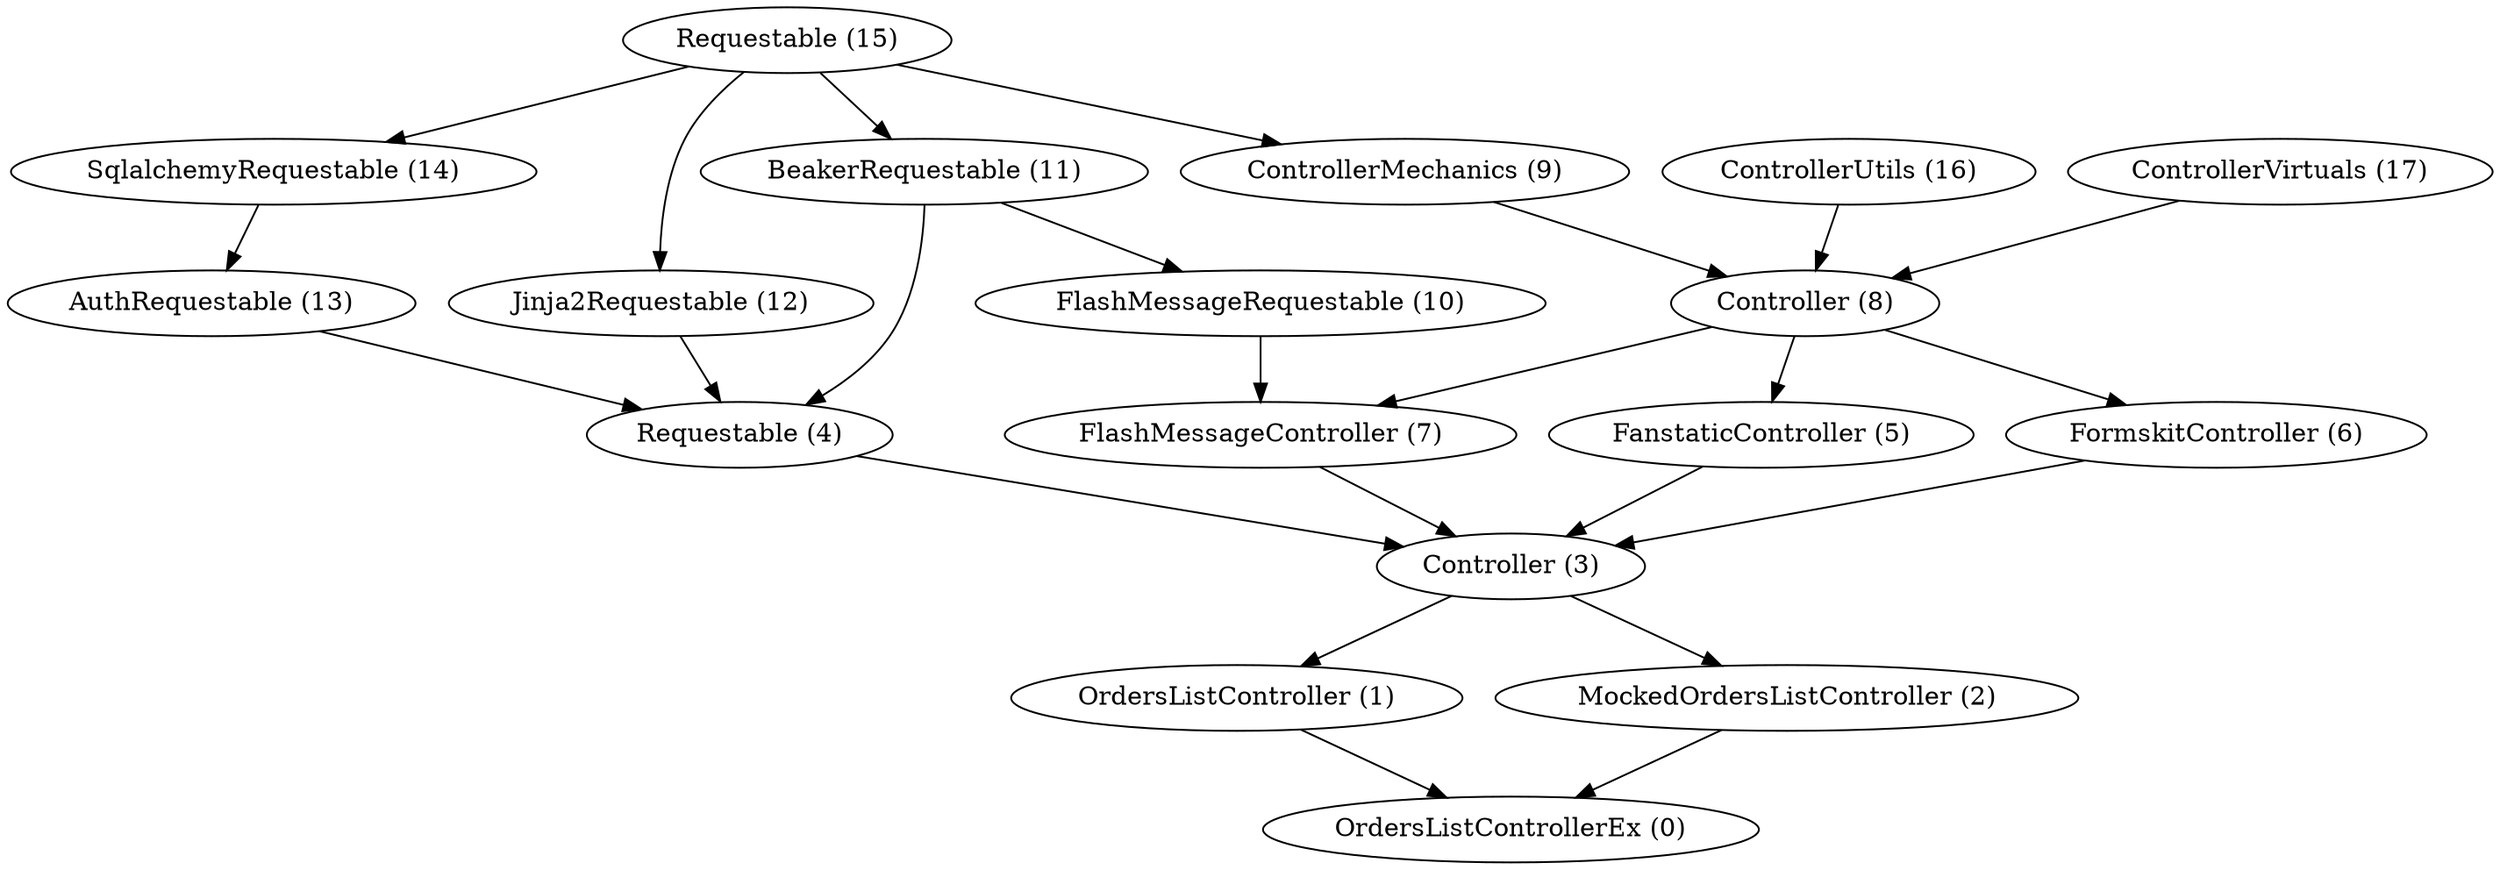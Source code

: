 digraph {
  "impex.orders.controllers.OrdersListController" -> "impex.orders.controllers.OrdersListControllerEx";
  "impex.orders.controllers.MockedOrdersListController" -> "impex.orders.controllers.OrdersListControllerEx";
  "impex.application.controller.Controller" -> "impex.orders.controllers.OrdersListController";
  "impex.application.requestable.Requestable" -> "impex.application.controller.Controller";
  "implugin.fanstatic.controller.FanstaticController" -> "impex.application.controller.Controller";
  "implugin.formskit.controller.FormskitController" -> "impex.application.controller.Controller";
  "implugin.flashmsg.controller.FlashMessageController" -> "impex.application.controller.Controller";
  "implugin.beaker.BeakerRequestable" -> "impex.application.requestable.Requestable";
  "implugin.jinja2.requestable.Jinja2Requestable" -> "impex.application.requestable.Requestable";
  "implugin.auth.requestable.AuthRequestable" -> "impex.application.requestable.Requestable";
  "impaf.requestable.Requestable" -> "implugin.beaker.BeakerRequestable";
  "impaf.requestable.Requestable" -> "implugin.jinja2.requestable.Jinja2Requestable";
  "implugin.sqlalchemy.requestable.SqlalchemyRequestable" -> "implugin.auth.requestable.AuthRequestable";
  "impaf.requestable.Requestable" -> "implugin.sqlalchemy.requestable.SqlalchemyRequestable";
  "impaf.controller.base.Controller" -> "implugin.fanstatic.controller.FanstaticController";
  "impaf.controller.mechanics.ControllerMechanics" -> "impaf.controller.base.Controller";
  "impaf.controller.utils.ControllerUtils" -> "impaf.controller.base.Controller";
  "impaf.controller.virtual.ControllerVirtuals" -> "impaf.controller.base.Controller";
  "impaf.requestable.Requestable" -> "impaf.controller.mechanics.ControllerMechanics";
  "impaf.controller.base.Controller" -> "implugin.formskit.controller.FormskitController";
  "impaf.controller.base.Controller" -> "implugin.flashmsg.controller.FlashMessageController";
  "implugin.flashmsg.requestable.FlashMessageRequestable" -> "implugin.flashmsg.controller.FlashMessageController";
  "implugin.beaker.BeakerRequestable" -> "implugin.flashmsg.requestable.FlashMessageRequestable";
  "impex.application.controller.Controller" -> "impex.orders.controllers.MockedOrdersListController";
  "impex.orders.controllers.OrdersListControllerEx" [label="OrdersListControllerEx (0)"];
  "impex.orders.controllers.OrdersListController" [label="OrdersListController (1)"];
  "impex.application.controller.Controller" [label="Controller (3)"];
  "impex.application.requestable.Requestable" [label="Requestable (4)"];
  "implugin.beaker.BeakerRequestable" [label="BeakerRequestable (11)"];
  "impaf.requestable.Requestable" [label="Requestable (15)"];
  "implugin.jinja2.requestable.Jinja2Requestable" [label="Jinja2Requestable (12)"];
  "implugin.auth.requestable.AuthRequestable" [label="AuthRequestable (13)"];
  "implugin.sqlalchemy.requestable.SqlalchemyRequestable" [label="SqlalchemyRequestable (14)"];
  "implugin.fanstatic.controller.FanstaticController" [label="FanstaticController (5)"];
  "impaf.controller.base.Controller" [label="Controller (8)"];
  "impaf.controller.mechanics.ControllerMechanics" [label="ControllerMechanics (9)"];
  "impaf.controller.utils.ControllerUtils" [label="ControllerUtils (16)"];
  "impaf.controller.virtual.ControllerVirtuals" [label="ControllerVirtuals (17)"];
  "implugin.formskit.controller.FormskitController" [label="FormskitController (6)"];
  "implugin.flashmsg.controller.FlashMessageController" [label="FlashMessageController (7)"];
  "implugin.flashmsg.requestable.FlashMessageRequestable" [label="FlashMessageRequestable (10)"];
  "impex.orders.controllers.MockedOrdersListController" [label="MockedOrdersListController (2)"];
}
